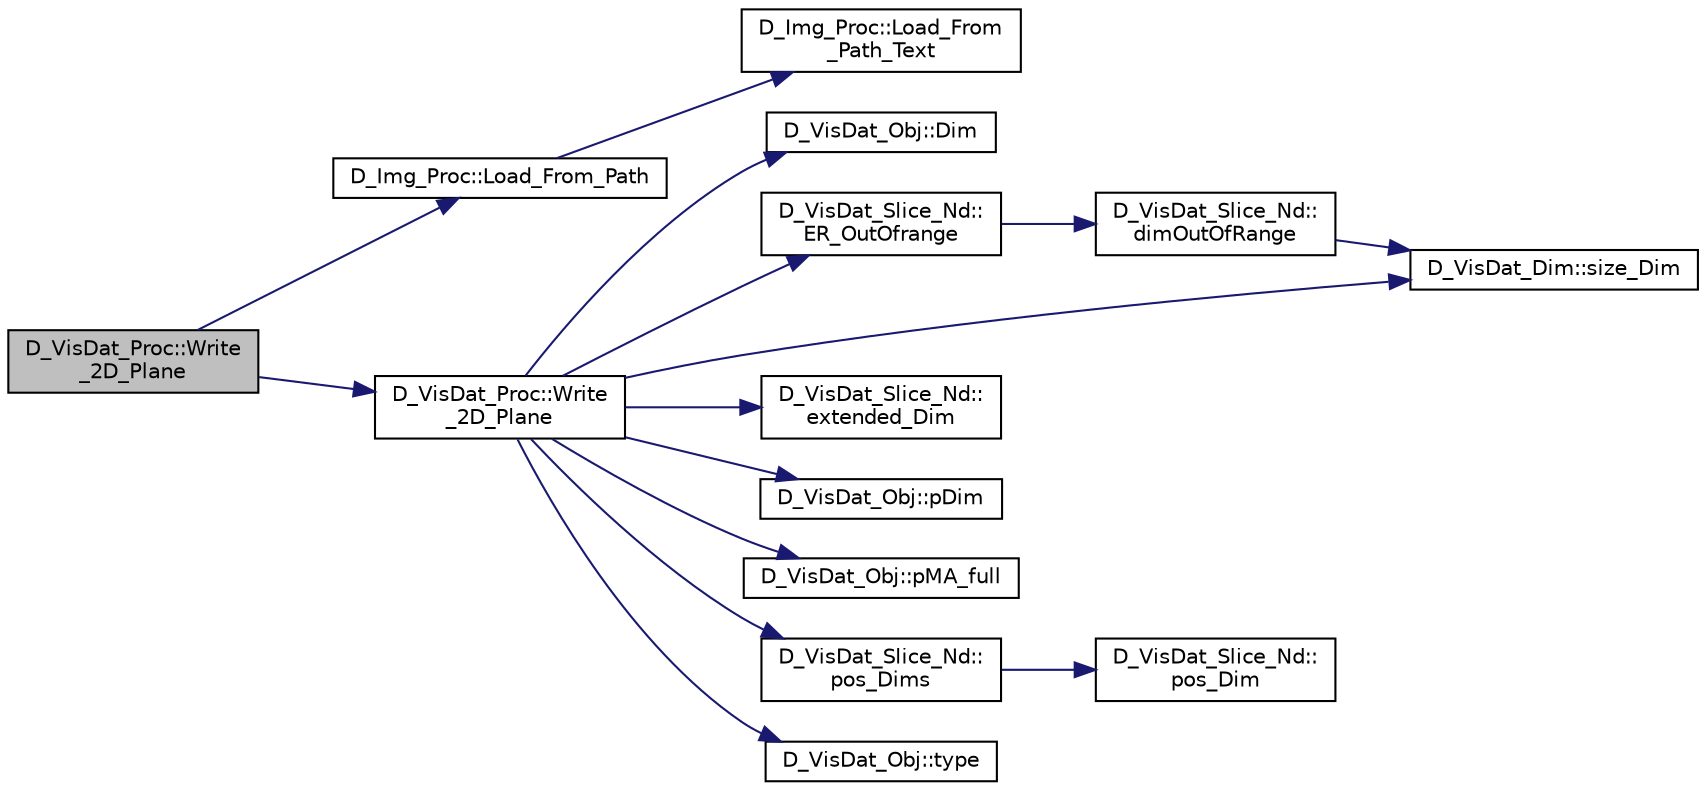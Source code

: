 digraph "D_VisDat_Proc::Write_2D_Plane"
{
 // LATEX_PDF_SIZE
  edge [fontname="Helvetica",fontsize="10",labelfontname="Helvetica",labelfontsize="10"];
  node [fontname="Helvetica",fontsize="10",shape=record];
  rankdir="LR";
  Node1 [label="D_VisDat_Proc::Write\l_2D_Plane",height=0.2,width=0.4,color="black", fillcolor="grey75", style="filled", fontcolor="black",tooltip=" "];
  Node1 -> Node2 [color="midnightblue",fontsize="10",style="solid"];
  Node2 [label="D_Img_Proc::Load_From_Path",height=0.2,width=0.4,color="black", fillcolor="white", style="filled",URL="$class_d___img___proc.html#aba1fa9fcb97e91bfcfcda7f0580075d3",tooltip=" "];
  Node2 -> Node3 [color="midnightblue",fontsize="10",style="solid"];
  Node3 [label="D_Img_Proc::Load_From\l_Path_Text",height=0.2,width=0.4,color="black", fillcolor="white", style="filled",URL="$class_d___img___proc.html#aa06604fb0e60acc00b34d089425dea62",tooltip=" "];
  Node1 -> Node4 [color="midnightblue",fontsize="10",style="solid"];
  Node4 [label="D_VisDat_Proc::Write\l_2D_Plane",height=0.2,width=0.4,color="black", fillcolor="white", style="filled",URL="$class_d___vis_dat___proc.html#aa30c0492e4621d6443f9af2f6f509b04",tooltip=" "];
  Node4 -> Node5 [color="midnightblue",fontsize="10",style="solid"];
  Node5 [label="D_VisDat_Obj::Dim",height=0.2,width=0.4,color="black", fillcolor="white", style="filled",URL="$class_d___vis_dat___obj.html#a9b255993f402cca1b61ca82beae51b20",tooltip=" "];
  Node4 -> Node6 [color="midnightblue",fontsize="10",style="solid"];
  Node6 [label="D_VisDat_Slice_Nd::\lER_OutOfrange",height=0.2,width=0.4,color="black", fillcolor="white", style="filled",URL="$class_d___vis_dat___slice___nd.html#ab268d5960098f6da401421aebcbe24fb",tooltip=" "];
  Node6 -> Node7 [color="midnightblue",fontsize="10",style="solid"];
  Node7 [label="D_VisDat_Slice_Nd::\ldimOutOfRange",height=0.2,width=0.4,color="black", fillcolor="white", style="filled",URL="$class_d___vis_dat___slice___nd.html#a3e6b55cb6229be39d51b3368ae1b8718",tooltip=" "];
  Node7 -> Node8 [color="midnightblue",fontsize="10",style="solid"];
  Node8 [label="D_VisDat_Dim::size_Dim",height=0.2,width=0.4,color="black", fillcolor="white", style="filled",URL="$class_d___vis_dat___dim.html#af266339e1a363caf7d20a01997ceed9f",tooltip=" "];
  Node4 -> Node9 [color="midnightblue",fontsize="10",style="solid"];
  Node9 [label="D_VisDat_Slice_Nd::\lextended_Dim",height=0.2,width=0.4,color="black", fillcolor="white", style="filled",URL="$class_d___vis_dat___slice___nd.html#adc076e81373a19c12ce0f39c1fa78d30",tooltip=" "];
  Node4 -> Node10 [color="midnightblue",fontsize="10",style="solid"];
  Node10 [label="D_VisDat_Obj::pDim",height=0.2,width=0.4,color="black", fillcolor="white", style="filled",URL="$class_d___vis_dat___obj.html#ab4cee8385af854cafa24ee21766d208f",tooltip=" "];
  Node4 -> Node11 [color="midnightblue",fontsize="10",style="solid"];
  Node11 [label="D_VisDat_Obj::pMA_full",height=0.2,width=0.4,color="black", fillcolor="white", style="filled",URL="$class_d___vis_dat___obj.html#a1b759f59f5c13875d94961642bdd943e",tooltip=" "];
  Node4 -> Node12 [color="midnightblue",fontsize="10",style="solid"];
  Node12 [label="D_VisDat_Slice_Nd::\lpos_Dims",height=0.2,width=0.4,color="black", fillcolor="white", style="filled",URL="$class_d___vis_dat___slice___nd.html#a5d460094576ead709f8dfbbf9389f374",tooltip=" "];
  Node12 -> Node13 [color="midnightblue",fontsize="10",style="solid"];
  Node13 [label="D_VisDat_Slice_Nd::\lpos_Dim",height=0.2,width=0.4,color="black", fillcolor="white", style="filled",URL="$class_d___vis_dat___slice___nd.html#aca4f73efb16f359376e32ace938b8a60",tooltip=" "];
  Node4 -> Node8 [color="midnightblue",fontsize="10",style="solid"];
  Node4 -> Node14 [color="midnightblue",fontsize="10",style="solid"];
  Node14 [label="D_VisDat_Obj::type",height=0.2,width=0.4,color="black", fillcolor="white", style="filled",URL="$class_d___vis_dat___obj.html#ac5826459ed7f3f1cd6a3a5ff89d4fbc8",tooltip=" "];
}
